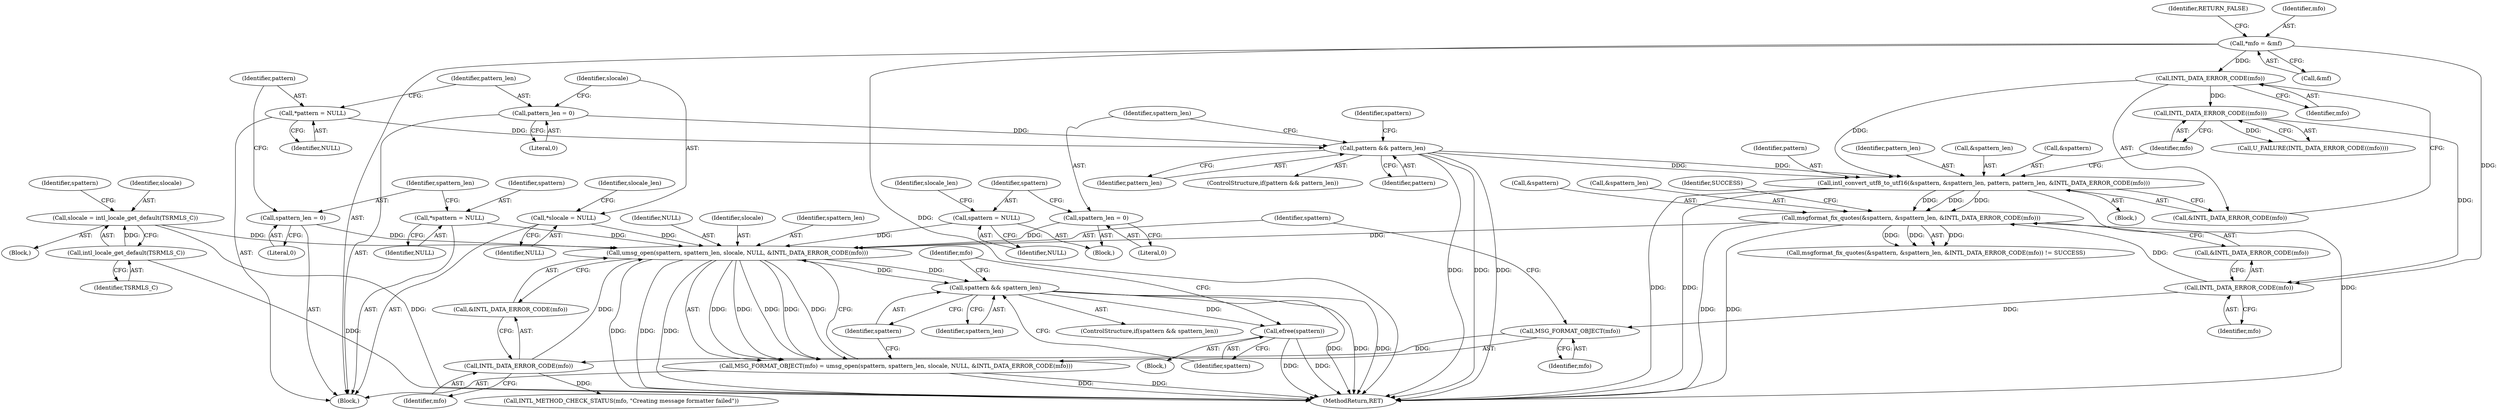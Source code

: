 digraph "0_php-src_6d55ba265637d6adf0ba7e9c9ef11187d1ec2f5b?w=1@API" {
"1000197" [label="(Call,umsg_open(spattern, spattern_len, slocale, NULL, &INTL_DATA_ERROR_CODE(mfo)))"];
"1000169" [label="(Call,spattern = NULL)"];
"1000108" [label="(Call,*spattern = NULL)"];
"1000166" [label="(Call,spattern_len = 0)"];
"1000112" [label="(Call,spattern_len = 0)"];
"1000177" [label="(Call,slocale = intl_locale_get_default(TSRMLS_C))"];
"1000179" [label="(Call,intl_locale_get_default(TSRMLS_C))"];
"1000124" [label="(Call,*slocale = NULL)"];
"1000183" [label="(Call,msgformat_fix_quotes(&spattern, &spattern_len, &INTL_DATA_ERROR_CODE(mfo)))"];
"1000148" [label="(Call,intl_convert_utf8_to_utf16(&spattern, &spattern_len, pattern, pattern_len, &INTL_DATA_ERROR_CODE(mfo)))"];
"1000144" [label="(Call,pattern && pattern_len)"];
"1000116" [label="(Call,*pattern = NULL)"];
"1000120" [label="(Call,pattern_len = 0)"];
"1000156" [label="(Call,INTL_DATA_ERROR_CODE(mfo))"];
"1000135" [label="(Call,*mfo = &mf)"];
"1000189" [label="(Call,INTL_DATA_ERROR_CODE(mfo))"];
"1000160" [label="(Call,INTL_DATA_ERROR_CODE((mfo)))"];
"1000203" [label="(Call,INTL_DATA_ERROR_CODE(mfo))"];
"1000195" [label="(Call,MSG_FORMAT_OBJECT(mfo))"];
"1000194" [label="(Call,MSG_FORMAT_OBJECT(mfo) = umsg_open(spattern, spattern_len, slocale, NULL, &INTL_DATA_ERROR_CODE(mfo)))"];
"1000206" [label="(Call,spattern && spattern_len)"];
"1000210" [label="(Call,efree(spattern))"];
"1000109" [label="(Identifier,spattern)"];
"1000197" [label="(Call,umsg_open(spattern, spattern_len, slocale, NULL, &INTL_DATA_ERROR_CODE(mfo)))"];
"1000190" [label="(Identifier,mfo)"];
"1000188" [label="(Call,&INTL_DATA_ERROR_CODE(mfo))"];
"1000174" [label="(Identifier,slocale_len)"];
"1000118" [label="(Identifier,NULL)"];
"1000184" [label="(Call,&spattern)"];
"1000153" [label="(Identifier,pattern)"];
"1000161" [label="(Identifier,mfo)"];
"1000209" [label="(Block,)"];
"1000205" [label="(ControlStructure,if(spattern && spattern_len))"];
"1000180" [label="(Identifier,TSRMLS_C)"];
"1000113" [label="(Identifier,spattern_len)"];
"1000194" [label="(Call,MSG_FORMAT_OBJECT(mfo) = umsg_open(spattern, spattern_len, slocale, NULL, &INTL_DATA_ERROR_CODE(mfo)))"];
"1000166" [label="(Call,spattern_len = 0)"];
"1000124" [label="(Call,*slocale = NULL)"];
"1000171" [label="(Identifier,NULL)"];
"1000129" [label="(Identifier,slocale_len)"];
"1000143" [label="(ControlStructure,if(pattern && pattern_len))"];
"1000145" [label="(Identifier,pattern)"];
"1000206" [label="(Call,spattern && spattern_len)"];
"1000170" [label="(Identifier,spattern)"];
"1000126" [label="(Identifier,NULL)"];
"1000154" [label="(Identifier,pattern_len)"];
"1000120" [label="(Call,pattern_len = 0)"];
"1000135" [label="(Call,*mfo = &mf)"];
"1000189" [label="(Call,INTL_DATA_ERROR_CODE(mfo))"];
"1000213" [label="(Identifier,mfo)"];
"1000210" [label="(Call,efree(spattern))"];
"1000198" [label="(Identifier,spattern)"];
"1000183" [label="(Call,msgformat_fix_quotes(&spattern, &spattern_len, &INTL_DATA_ERROR_CODE(mfo)))"];
"1000155" [label="(Call,&INTL_DATA_ERROR_CODE(mfo))"];
"1000114" [label="(Literal,0)"];
"1000201" [label="(Identifier,NULL)"];
"1000159" [label="(Call,U_FAILURE(INTL_DATA_ERROR_CODE((mfo))))"];
"1000125" [label="(Identifier,slocale)"];
"1000204" [label="(Identifier,mfo)"];
"1000200" [label="(Identifier,slocale)"];
"1000177" [label="(Call,slocale = intl_locale_get_default(TSRMLS_C))"];
"1000147" [label="(Block,)"];
"1000202" [label="(Call,&INTL_DATA_ERROR_CODE(mfo))"];
"1000203" [label="(Call,INTL_DATA_ERROR_CODE(mfo))"];
"1000186" [label="(Call,&spattern_len)"];
"1000215" [label="(MethodReturn,RET)"];
"1000178" [label="(Identifier,slocale)"];
"1000212" [label="(Call,INTL_METHOD_CHECK_STATUS(mfo, \"Creating message formatter failed\"))"];
"1000122" [label="(Literal,0)"];
"1000169" [label="(Call,spattern = NULL)"];
"1000195" [label="(Call,MSG_FORMAT_OBJECT(mfo))"];
"1000208" [label="(Identifier,spattern_len)"];
"1000151" [label="(Call,&spattern_len)"];
"1000140" [label="(Identifier,RETURN_FALSE)"];
"1000137" [label="(Call,&mf)"];
"1000105" [label="(Block,)"];
"1000199" [label="(Identifier,spattern_len)"];
"1000207" [label="(Identifier,spattern)"];
"1000108" [label="(Call,*spattern = NULL)"];
"1000148" [label="(Call,intl_convert_utf8_to_utf16(&spattern, &spattern_len, pattern, pattern_len, &INTL_DATA_ERROR_CODE(mfo)))"];
"1000211" [label="(Identifier,spattern)"];
"1000117" [label="(Identifier,pattern)"];
"1000167" [label="(Identifier,spattern_len)"];
"1000191" [label="(Identifier,SUCCESS)"];
"1000112" [label="(Call,spattern_len = 0)"];
"1000110" [label="(Identifier,NULL)"];
"1000168" [label="(Literal,0)"];
"1000176" [label="(Block,)"];
"1000144" [label="(Call,pattern && pattern_len)"];
"1000150" [label="(Identifier,spattern)"];
"1000165" [label="(Block,)"];
"1000146" [label="(Identifier,pattern_len)"];
"1000157" [label="(Identifier,mfo)"];
"1000185" [label="(Identifier,spattern)"];
"1000149" [label="(Call,&spattern)"];
"1000179" [label="(Call,intl_locale_get_default(TSRMLS_C))"];
"1000156" [label="(Call,INTL_DATA_ERROR_CODE(mfo))"];
"1000116" [label="(Call,*pattern = NULL)"];
"1000121" [label="(Identifier,pattern_len)"];
"1000160" [label="(Call,INTL_DATA_ERROR_CODE((mfo)))"];
"1000196" [label="(Identifier,mfo)"];
"1000182" [label="(Call,msgformat_fix_quotes(&spattern, &spattern_len, &INTL_DATA_ERROR_CODE(mfo)) != SUCCESS)"];
"1000136" [label="(Identifier,mfo)"];
"1000197" -> "1000194"  [label="AST: "];
"1000197" -> "1000202"  [label="CFG: "];
"1000198" -> "1000197"  [label="AST: "];
"1000199" -> "1000197"  [label="AST: "];
"1000200" -> "1000197"  [label="AST: "];
"1000201" -> "1000197"  [label="AST: "];
"1000202" -> "1000197"  [label="AST: "];
"1000194" -> "1000197"  [label="CFG: "];
"1000197" -> "1000215"  [label="DDG: "];
"1000197" -> "1000215"  [label="DDG: "];
"1000197" -> "1000215"  [label="DDG: "];
"1000197" -> "1000194"  [label="DDG: "];
"1000197" -> "1000194"  [label="DDG: "];
"1000197" -> "1000194"  [label="DDG: "];
"1000197" -> "1000194"  [label="DDG: "];
"1000197" -> "1000194"  [label="DDG: "];
"1000169" -> "1000197"  [label="DDG: "];
"1000108" -> "1000197"  [label="DDG: "];
"1000166" -> "1000197"  [label="DDG: "];
"1000112" -> "1000197"  [label="DDG: "];
"1000177" -> "1000197"  [label="DDG: "];
"1000124" -> "1000197"  [label="DDG: "];
"1000183" -> "1000197"  [label="DDG: "];
"1000203" -> "1000197"  [label="DDG: "];
"1000197" -> "1000206"  [label="DDG: "];
"1000197" -> "1000206"  [label="DDG: "];
"1000169" -> "1000165"  [label="AST: "];
"1000169" -> "1000171"  [label="CFG: "];
"1000170" -> "1000169"  [label="AST: "];
"1000171" -> "1000169"  [label="AST: "];
"1000174" -> "1000169"  [label="CFG: "];
"1000108" -> "1000105"  [label="AST: "];
"1000108" -> "1000110"  [label="CFG: "];
"1000109" -> "1000108"  [label="AST: "];
"1000110" -> "1000108"  [label="AST: "];
"1000113" -> "1000108"  [label="CFG: "];
"1000166" -> "1000165"  [label="AST: "];
"1000166" -> "1000168"  [label="CFG: "];
"1000167" -> "1000166"  [label="AST: "];
"1000168" -> "1000166"  [label="AST: "];
"1000170" -> "1000166"  [label="CFG: "];
"1000112" -> "1000105"  [label="AST: "];
"1000112" -> "1000114"  [label="CFG: "];
"1000113" -> "1000112"  [label="AST: "];
"1000114" -> "1000112"  [label="AST: "];
"1000117" -> "1000112"  [label="CFG: "];
"1000177" -> "1000176"  [label="AST: "];
"1000177" -> "1000179"  [label="CFG: "];
"1000178" -> "1000177"  [label="AST: "];
"1000179" -> "1000177"  [label="AST: "];
"1000185" -> "1000177"  [label="CFG: "];
"1000177" -> "1000215"  [label="DDG: "];
"1000179" -> "1000177"  [label="DDG: "];
"1000179" -> "1000180"  [label="CFG: "];
"1000180" -> "1000179"  [label="AST: "];
"1000179" -> "1000215"  [label="DDG: "];
"1000124" -> "1000105"  [label="AST: "];
"1000124" -> "1000126"  [label="CFG: "];
"1000125" -> "1000124"  [label="AST: "];
"1000126" -> "1000124"  [label="AST: "];
"1000129" -> "1000124"  [label="CFG: "];
"1000183" -> "1000182"  [label="AST: "];
"1000183" -> "1000188"  [label="CFG: "];
"1000184" -> "1000183"  [label="AST: "];
"1000186" -> "1000183"  [label="AST: "];
"1000188" -> "1000183"  [label="AST: "];
"1000191" -> "1000183"  [label="CFG: "];
"1000183" -> "1000215"  [label="DDG: "];
"1000183" -> "1000215"  [label="DDG: "];
"1000183" -> "1000182"  [label="DDG: "];
"1000183" -> "1000182"  [label="DDG: "];
"1000183" -> "1000182"  [label="DDG: "];
"1000148" -> "1000183"  [label="DDG: "];
"1000148" -> "1000183"  [label="DDG: "];
"1000148" -> "1000183"  [label="DDG: "];
"1000189" -> "1000183"  [label="DDG: "];
"1000148" -> "1000147"  [label="AST: "];
"1000148" -> "1000155"  [label="CFG: "];
"1000149" -> "1000148"  [label="AST: "];
"1000151" -> "1000148"  [label="AST: "];
"1000153" -> "1000148"  [label="AST: "];
"1000154" -> "1000148"  [label="AST: "];
"1000155" -> "1000148"  [label="AST: "];
"1000161" -> "1000148"  [label="CFG: "];
"1000148" -> "1000215"  [label="DDG: "];
"1000148" -> "1000215"  [label="DDG: "];
"1000148" -> "1000215"  [label="DDG: "];
"1000144" -> "1000148"  [label="DDG: "];
"1000144" -> "1000148"  [label="DDG: "];
"1000156" -> "1000148"  [label="DDG: "];
"1000144" -> "1000143"  [label="AST: "];
"1000144" -> "1000145"  [label="CFG: "];
"1000144" -> "1000146"  [label="CFG: "];
"1000145" -> "1000144"  [label="AST: "];
"1000146" -> "1000144"  [label="AST: "];
"1000150" -> "1000144"  [label="CFG: "];
"1000167" -> "1000144"  [label="CFG: "];
"1000144" -> "1000215"  [label="DDG: "];
"1000144" -> "1000215"  [label="DDG: "];
"1000144" -> "1000215"  [label="DDG: "];
"1000116" -> "1000144"  [label="DDG: "];
"1000120" -> "1000144"  [label="DDG: "];
"1000116" -> "1000105"  [label="AST: "];
"1000116" -> "1000118"  [label="CFG: "];
"1000117" -> "1000116"  [label="AST: "];
"1000118" -> "1000116"  [label="AST: "];
"1000121" -> "1000116"  [label="CFG: "];
"1000120" -> "1000105"  [label="AST: "];
"1000120" -> "1000122"  [label="CFG: "];
"1000121" -> "1000120"  [label="AST: "];
"1000122" -> "1000120"  [label="AST: "];
"1000125" -> "1000120"  [label="CFG: "];
"1000156" -> "1000155"  [label="AST: "];
"1000156" -> "1000157"  [label="CFG: "];
"1000157" -> "1000156"  [label="AST: "];
"1000155" -> "1000156"  [label="CFG: "];
"1000135" -> "1000156"  [label="DDG: "];
"1000156" -> "1000160"  [label="DDG: "];
"1000135" -> "1000105"  [label="AST: "];
"1000135" -> "1000137"  [label="CFG: "];
"1000136" -> "1000135"  [label="AST: "];
"1000137" -> "1000135"  [label="AST: "];
"1000140" -> "1000135"  [label="CFG: "];
"1000135" -> "1000215"  [label="DDG: "];
"1000135" -> "1000189"  [label="DDG: "];
"1000189" -> "1000188"  [label="AST: "];
"1000189" -> "1000190"  [label="CFG: "];
"1000190" -> "1000189"  [label="AST: "];
"1000188" -> "1000189"  [label="CFG: "];
"1000160" -> "1000189"  [label="DDG: "];
"1000189" -> "1000195"  [label="DDG: "];
"1000160" -> "1000159"  [label="AST: "];
"1000160" -> "1000161"  [label="CFG: "];
"1000161" -> "1000160"  [label="AST: "];
"1000159" -> "1000160"  [label="CFG: "];
"1000160" -> "1000159"  [label="DDG: "];
"1000203" -> "1000202"  [label="AST: "];
"1000203" -> "1000204"  [label="CFG: "];
"1000204" -> "1000203"  [label="AST: "];
"1000202" -> "1000203"  [label="CFG: "];
"1000195" -> "1000203"  [label="DDG: "];
"1000203" -> "1000212"  [label="DDG: "];
"1000195" -> "1000194"  [label="AST: "];
"1000195" -> "1000196"  [label="CFG: "];
"1000196" -> "1000195"  [label="AST: "];
"1000198" -> "1000195"  [label="CFG: "];
"1000194" -> "1000105"  [label="AST: "];
"1000207" -> "1000194"  [label="CFG: "];
"1000194" -> "1000215"  [label="DDG: "];
"1000194" -> "1000215"  [label="DDG: "];
"1000206" -> "1000205"  [label="AST: "];
"1000206" -> "1000207"  [label="CFG: "];
"1000206" -> "1000208"  [label="CFG: "];
"1000207" -> "1000206"  [label="AST: "];
"1000208" -> "1000206"  [label="AST: "];
"1000211" -> "1000206"  [label="CFG: "];
"1000213" -> "1000206"  [label="CFG: "];
"1000206" -> "1000215"  [label="DDG: "];
"1000206" -> "1000215"  [label="DDG: "];
"1000206" -> "1000215"  [label="DDG: "];
"1000206" -> "1000210"  [label="DDG: "];
"1000210" -> "1000209"  [label="AST: "];
"1000210" -> "1000211"  [label="CFG: "];
"1000211" -> "1000210"  [label="AST: "];
"1000213" -> "1000210"  [label="CFG: "];
"1000210" -> "1000215"  [label="DDG: "];
"1000210" -> "1000215"  [label="DDG: "];
}
